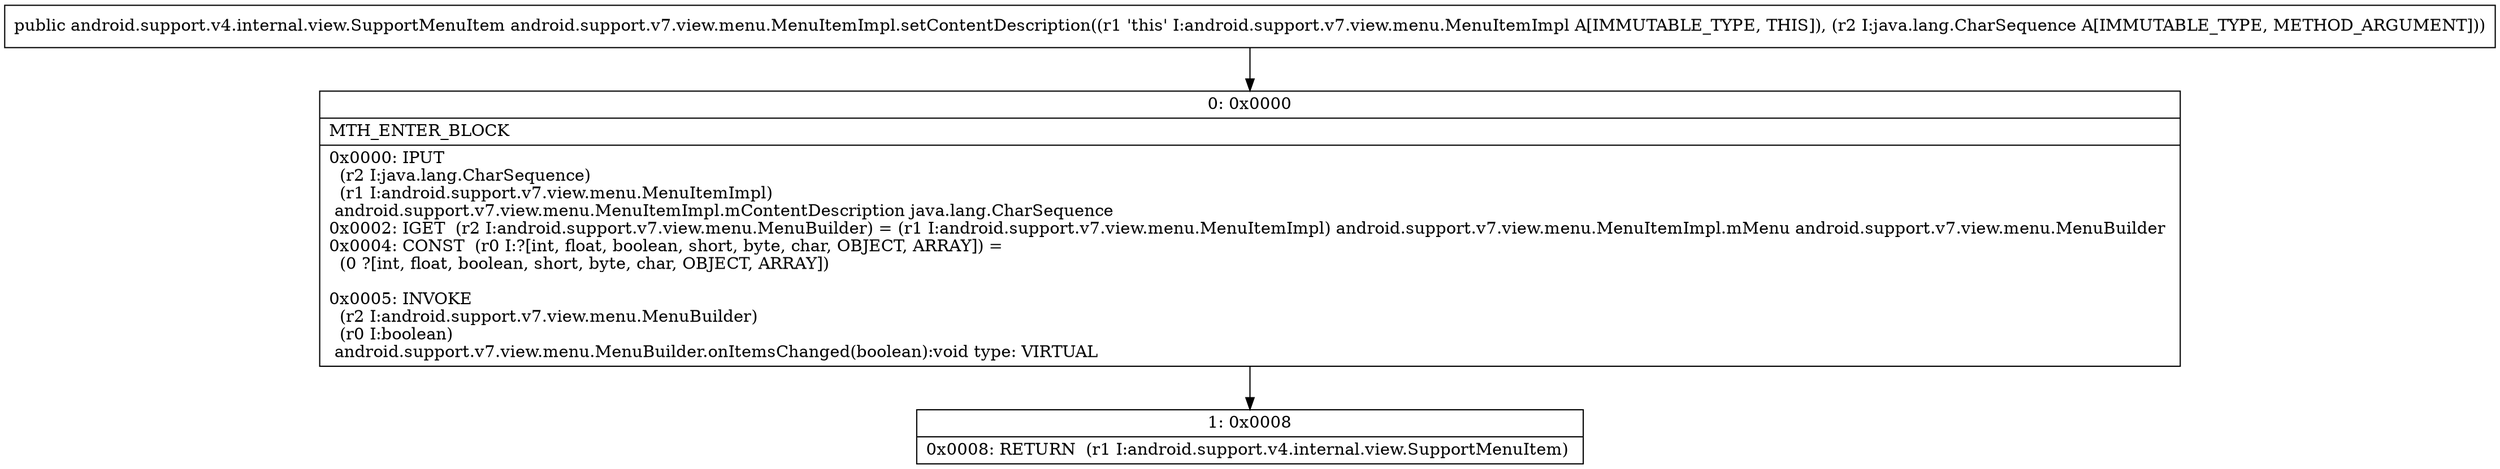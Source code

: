 digraph "CFG forandroid.support.v7.view.menu.MenuItemImpl.setContentDescription(Ljava\/lang\/CharSequence;)Landroid\/support\/v4\/internal\/view\/SupportMenuItem;" {
Node_0 [shape=record,label="{0\:\ 0x0000|MTH_ENTER_BLOCK\l|0x0000: IPUT  \l  (r2 I:java.lang.CharSequence)\l  (r1 I:android.support.v7.view.menu.MenuItemImpl)\l android.support.v7.view.menu.MenuItemImpl.mContentDescription java.lang.CharSequence \l0x0002: IGET  (r2 I:android.support.v7.view.menu.MenuBuilder) = (r1 I:android.support.v7.view.menu.MenuItemImpl) android.support.v7.view.menu.MenuItemImpl.mMenu android.support.v7.view.menu.MenuBuilder \l0x0004: CONST  (r0 I:?[int, float, boolean, short, byte, char, OBJECT, ARRAY]) = \l  (0 ?[int, float, boolean, short, byte, char, OBJECT, ARRAY])\l \l0x0005: INVOKE  \l  (r2 I:android.support.v7.view.menu.MenuBuilder)\l  (r0 I:boolean)\l android.support.v7.view.menu.MenuBuilder.onItemsChanged(boolean):void type: VIRTUAL \l}"];
Node_1 [shape=record,label="{1\:\ 0x0008|0x0008: RETURN  (r1 I:android.support.v4.internal.view.SupportMenuItem) \l}"];
MethodNode[shape=record,label="{public android.support.v4.internal.view.SupportMenuItem android.support.v7.view.menu.MenuItemImpl.setContentDescription((r1 'this' I:android.support.v7.view.menu.MenuItemImpl A[IMMUTABLE_TYPE, THIS]), (r2 I:java.lang.CharSequence A[IMMUTABLE_TYPE, METHOD_ARGUMENT])) }"];
MethodNode -> Node_0;
Node_0 -> Node_1;
}


